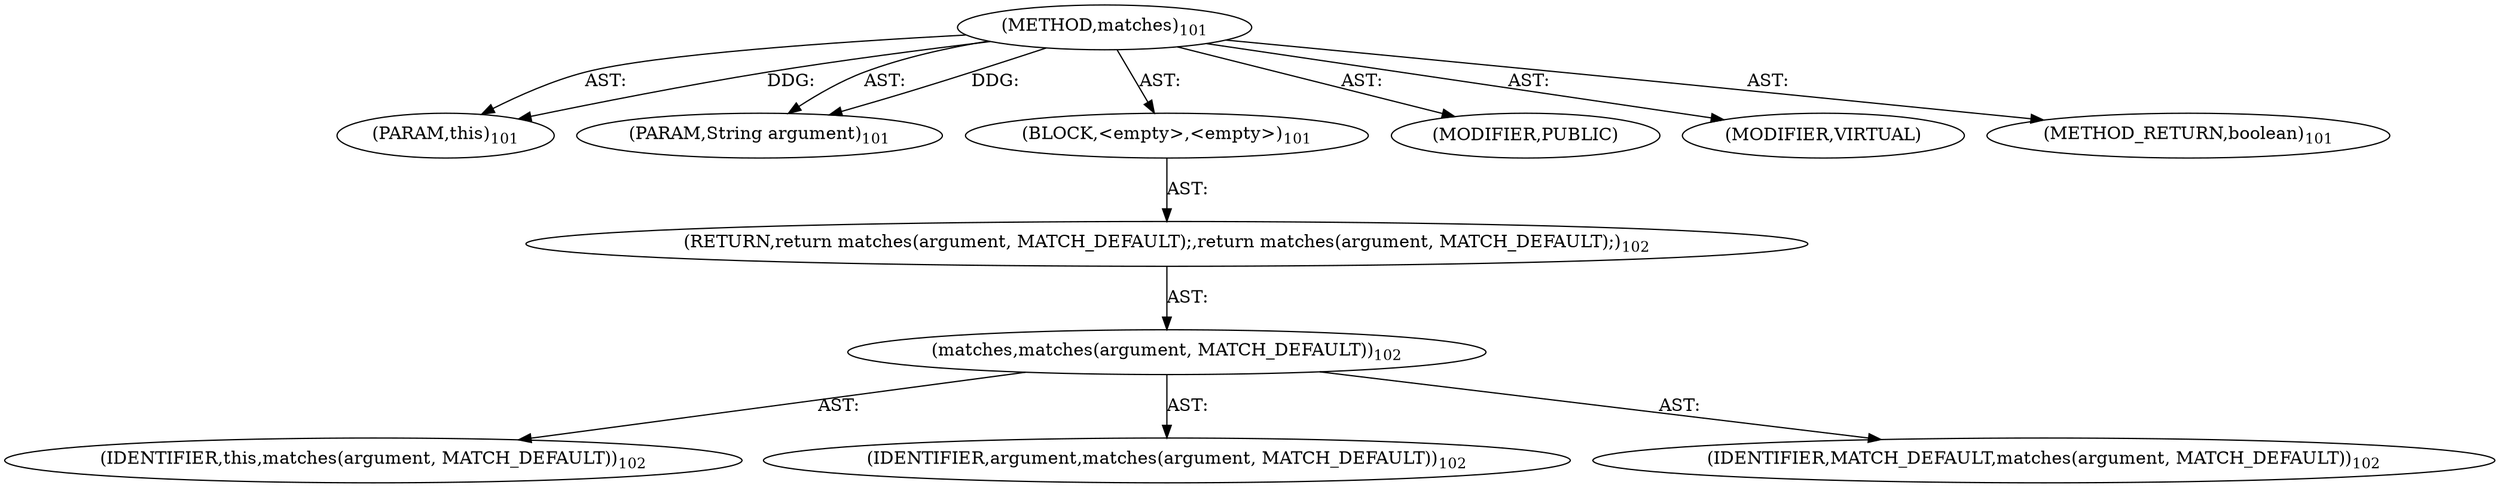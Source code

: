 digraph "matches" {  
"111669149699" [label = <(METHOD,matches)<SUB>101</SUB>> ]
"115964116994" [label = <(PARAM,this)<SUB>101</SUB>> ]
"115964117001" [label = <(PARAM,String argument)<SUB>101</SUB>> ]
"25769803782" [label = <(BLOCK,&lt;empty&gt;,&lt;empty&gt;)<SUB>101</SUB>> ]
"146028888066" [label = <(RETURN,return matches(argument, MATCH_DEFAULT);,return matches(argument, MATCH_DEFAULT);)<SUB>102</SUB>> ]
"30064771086" [label = <(matches,matches(argument, MATCH_DEFAULT))<SUB>102</SUB>> ]
"68719476738" [label = <(IDENTIFIER,this,matches(argument, MATCH_DEFAULT))<SUB>102</SUB>> ]
"68719476758" [label = <(IDENTIFIER,argument,matches(argument, MATCH_DEFAULT))<SUB>102</SUB>> ]
"68719476759" [label = <(IDENTIFIER,MATCH_DEFAULT,matches(argument, MATCH_DEFAULT))<SUB>102</SUB>> ]
"133143986183" [label = <(MODIFIER,PUBLIC)> ]
"133143986184" [label = <(MODIFIER,VIRTUAL)> ]
"128849018883" [label = <(METHOD_RETURN,boolean)<SUB>101</SUB>> ]
  "111669149699" -> "115964116994"  [ label = "AST: "] 
  "111669149699" -> "115964117001"  [ label = "AST: "] 
  "111669149699" -> "25769803782"  [ label = "AST: "] 
  "111669149699" -> "133143986183"  [ label = "AST: "] 
  "111669149699" -> "133143986184"  [ label = "AST: "] 
  "111669149699" -> "128849018883"  [ label = "AST: "] 
  "25769803782" -> "146028888066"  [ label = "AST: "] 
  "146028888066" -> "30064771086"  [ label = "AST: "] 
  "30064771086" -> "68719476738"  [ label = "AST: "] 
  "30064771086" -> "68719476758"  [ label = "AST: "] 
  "30064771086" -> "68719476759"  [ label = "AST: "] 
  "111669149699" -> "115964116994"  [ label = "DDG: "] 
  "111669149699" -> "115964117001"  [ label = "DDG: "] 
}
